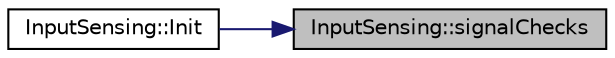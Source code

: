 digraph "InputSensing::signalChecks"
{
 // LATEX_PDF_SIZE
  edge [fontname="Helvetica",fontsize="10",labelfontname="Helvetica",labelfontsize="10"];
  node [fontname="Helvetica",fontsize="10",shape=record];
  rankdir="RL";
  Node1 [label="InputSensing::signalChecks",height=0.2,width=0.4,color="black", fillcolor="grey75", style="filled", fontcolor="black",tooltip=" "];
  Node1 -> Node2 [dir="back",color="midnightblue",fontsize="10",style="solid",fontname="Helvetica"];
  Node2 [label="InputSensing::Init",height=0.2,width=0.4,color="black", fillcolor="white", style="filled",URL="$class_input_sensing.html#a1ce46cd3a52a686e5590ad655371a78c",tooltip=" "];
}
